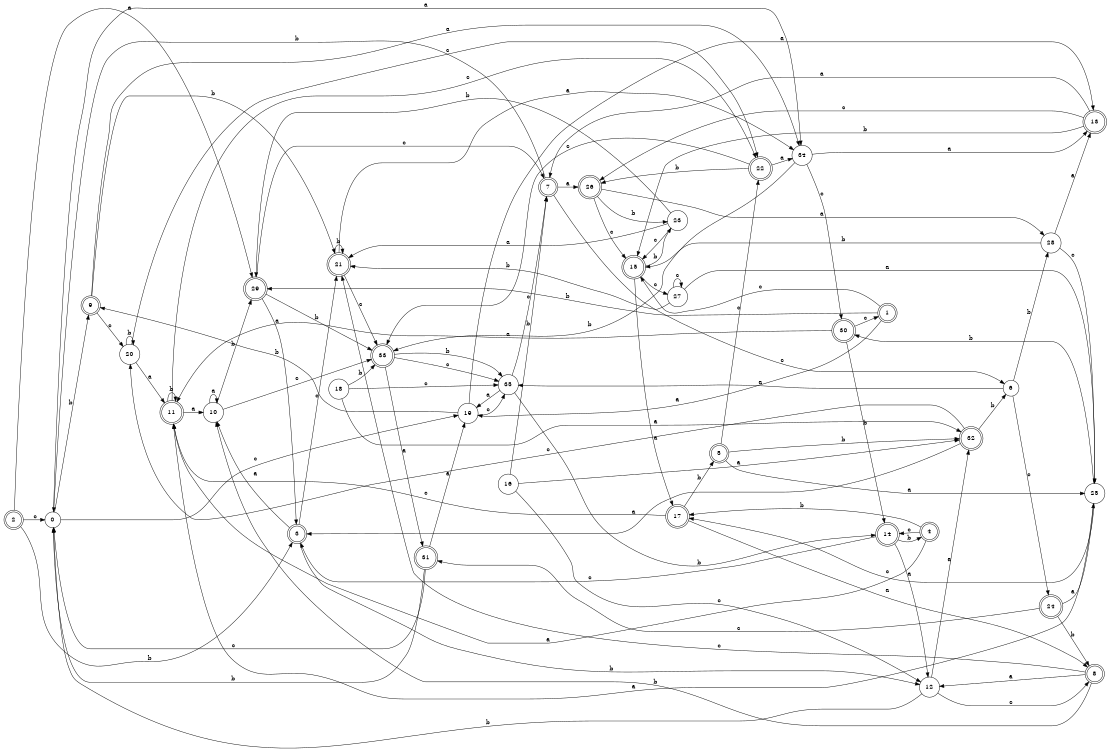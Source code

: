 digraph n29_6 {
__start0 [label="" shape="none"];

rankdir=LR;
size="8,5";

s0 [style="filled", color="black", fillcolor="white" shape="circle", label="0"];
s1 [style="rounded,filled", color="black", fillcolor="white" shape="doublecircle", label="1"];
s2 [style="rounded,filled", color="black", fillcolor="white" shape="doublecircle", label="2"];
s3 [style="rounded,filled", color="black", fillcolor="white" shape="doublecircle", label="3"];
s4 [style="rounded,filled", color="black", fillcolor="white" shape="doublecircle", label="4"];
s5 [style="rounded,filled", color="black", fillcolor="white" shape="doublecircle", label="5"];
s6 [style="filled", color="black", fillcolor="white" shape="circle", label="6"];
s7 [style="rounded,filled", color="black", fillcolor="white" shape="doublecircle", label="7"];
s8 [style="rounded,filled", color="black", fillcolor="white" shape="doublecircle", label="8"];
s9 [style="rounded,filled", color="black", fillcolor="white" shape="doublecircle", label="9"];
s10 [style="filled", color="black", fillcolor="white" shape="circle", label="10"];
s11 [style="rounded,filled", color="black", fillcolor="white" shape="doublecircle", label="11"];
s12 [style="filled", color="black", fillcolor="white" shape="circle", label="12"];
s13 [style="rounded,filled", color="black", fillcolor="white" shape="doublecircle", label="13"];
s14 [style="rounded,filled", color="black", fillcolor="white" shape="doublecircle", label="14"];
s15 [style="rounded,filled", color="black", fillcolor="white" shape="doublecircle", label="15"];
s16 [style="filled", color="black", fillcolor="white" shape="circle", label="16"];
s17 [style="rounded,filled", color="black", fillcolor="white" shape="doublecircle", label="17"];
s18 [style="filled", color="black", fillcolor="white" shape="circle", label="18"];
s19 [style="filled", color="black", fillcolor="white" shape="circle", label="19"];
s20 [style="filled", color="black", fillcolor="white" shape="circle", label="20"];
s21 [style="rounded,filled", color="black", fillcolor="white" shape="doublecircle", label="21"];
s22 [style="rounded,filled", color="black", fillcolor="white" shape="doublecircle", label="22"];
s23 [style="filled", color="black", fillcolor="white" shape="circle", label="23"];
s24 [style="rounded,filled", color="black", fillcolor="white" shape="doublecircle", label="24"];
s25 [style="filled", color="black", fillcolor="white" shape="circle", label="25"];
s26 [style="rounded,filled", color="black", fillcolor="white" shape="doublecircle", label="26"];
s27 [style="filled", color="black", fillcolor="white" shape="circle", label="27"];
s28 [style="filled", color="black", fillcolor="white" shape="circle", label="28"];
s29 [style="rounded,filled", color="black", fillcolor="white" shape="doublecircle", label="29"];
s30 [style="rounded,filled", color="black", fillcolor="white" shape="doublecircle", label="30"];
s31 [style="rounded,filled", color="black", fillcolor="white" shape="doublecircle", label="31"];
s32 [style="rounded,filled", color="black", fillcolor="white" shape="doublecircle", label="32"];
s33 [style="rounded,filled", color="black", fillcolor="white" shape="doublecircle", label="33"];
s34 [style="filled", color="black", fillcolor="white" shape="circle", label="34"];
s35 [style="filled", color="black", fillcolor="white" shape="circle", label="35"];
s0 -> s34 [label="a"];
s0 -> s9 [label="b"];
s0 -> s19 [label="c"];
s1 -> s19 [label="a"];
s1 -> s29 [label="b"];
s1 -> s15 [label="c"];
s2 -> s29 [label="a"];
s2 -> s3 [label="b"];
s2 -> s0 [label="c"];
s3 -> s10 [label="a"];
s3 -> s12 [label="b"];
s3 -> s21 [label="c"];
s4 -> s11 [label="a"];
s4 -> s17 [label="b"];
s4 -> s14 [label="c"];
s5 -> s25 [label="a"];
s5 -> s32 [label="b"];
s5 -> s22 [label="c"];
s6 -> s35 [label="a"];
s6 -> s28 [label="b"];
s6 -> s24 [label="c"];
s7 -> s26 [label="a"];
s7 -> s0 [label="b"];
s7 -> s6 [label="c"];
s8 -> s12 [label="a"];
s8 -> s10 [label="b"];
s8 -> s21 [label="c"];
s9 -> s34 [label="a"];
s9 -> s21 [label="b"];
s9 -> s20 [label="c"];
s10 -> s10 [label="a"];
s10 -> s29 [label="b"];
s10 -> s33 [label="c"];
s11 -> s10 [label="a"];
s11 -> s11 [label="b"];
s11 -> s22 [label="c"];
s12 -> s32 [label="a"];
s12 -> s0 [label="b"];
s12 -> s8 [label="c"];
s13 -> s7 [label="a"];
s13 -> s15 [label="b"];
s13 -> s26 [label="c"];
s14 -> s12 [label="a"];
s14 -> s4 [label="b"];
s14 -> s3 [label="c"];
s15 -> s17 [label="a"];
s15 -> s23 [label="b"];
s15 -> s27 [label="c"];
s16 -> s32 [label="a"];
s16 -> s7 [label="b"];
s16 -> s12 [label="c"];
s17 -> s8 [label="a"];
s17 -> s5 [label="b"];
s17 -> s11 [label="c"];
s18 -> s32 [label="a"];
s18 -> s33 [label="b"];
s18 -> s35 [label="c"];
s19 -> s13 [label="a"];
s19 -> s9 [label="b"];
s19 -> s35 [label="c"];
s20 -> s11 [label="a"];
s20 -> s20 [label="b"];
s20 -> s22 [label="c"];
s21 -> s34 [label="a"];
s21 -> s21 [label="b"];
s21 -> s33 [label="c"];
s22 -> s34 [label="a"];
s22 -> s26 [label="b"];
s22 -> s33 [label="c"];
s23 -> s21 [label="a"];
s23 -> s29 [label="b"];
s23 -> s15 [label="c"];
s24 -> s25 [label="a"];
s24 -> s8 [label="b"];
s24 -> s31 [label="c"];
s25 -> s11 [label="a"];
s25 -> s30 [label="b"];
s25 -> s17 [label="c"];
s26 -> s28 [label="a"];
s26 -> s23 [label="b"];
s26 -> s15 [label="c"];
s27 -> s25 [label="a"];
s27 -> s21 [label="b"];
s27 -> s27 [label="c"];
s28 -> s13 [label="a"];
s28 -> s15 [label="b"];
s28 -> s25 [label="c"];
s29 -> s3 [label="a"];
s29 -> s33 [label="b"];
s29 -> s7 [label="c"];
s30 -> s11 [label="a"];
s30 -> s14 [label="b"];
s30 -> s1 [label="c"];
s31 -> s19 [label="a"];
s31 -> s0 [label="b"];
s31 -> s0 [label="c"];
s32 -> s3 [label="a"];
s32 -> s6 [label="b"];
s32 -> s20 [label="c"];
s33 -> s31 [label="a"];
s33 -> s35 [label="b"];
s33 -> s35 [label="c"];
s34 -> s13 [label="a"];
s34 -> s33 [label="b"];
s34 -> s30 [label="c"];
s35 -> s19 [label="a"];
s35 -> s14 [label="b"];
s35 -> s7 [label="c"];

}